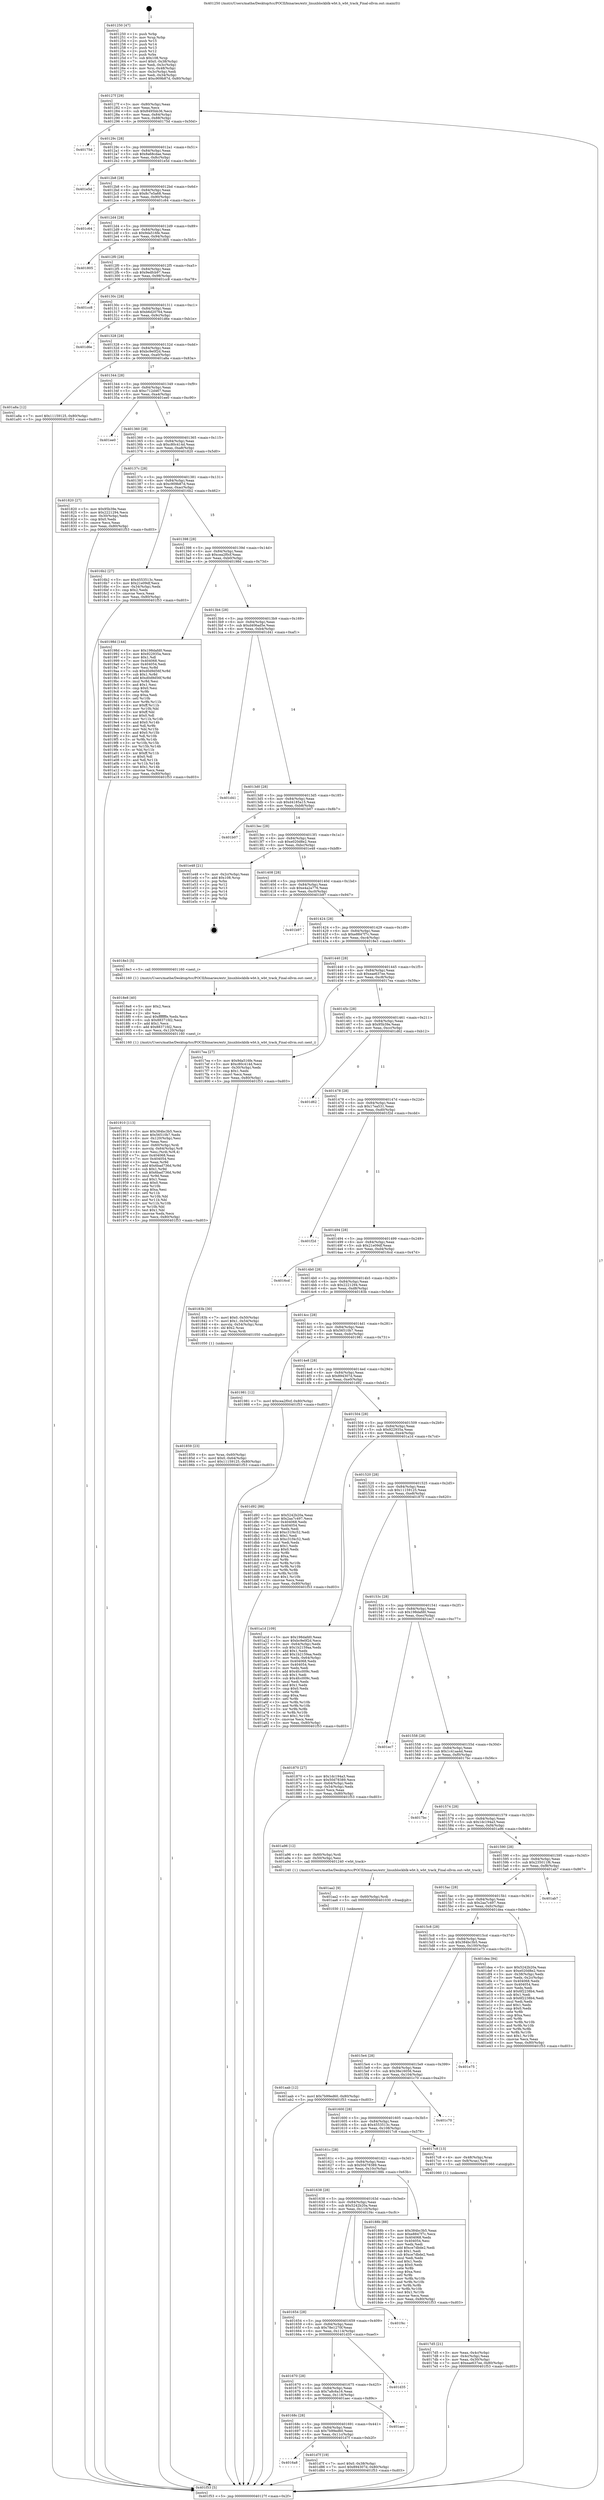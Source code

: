 digraph "0x401250" {
  label = "0x401250 (/mnt/c/Users/mathe/Desktop/tcc/POCII/binaries/extr_linuxblockblk-wbt.h_wbt_track_Final-ollvm.out::main(0))"
  labelloc = "t"
  node[shape=record]

  Entry [label="",width=0.3,height=0.3,shape=circle,fillcolor=black,style=filled]
  "0x40127f" [label="{
     0x40127f [29]\l
     | [instrs]\l
     &nbsp;&nbsp;0x40127f \<+3\>: mov -0x80(%rbp),%eax\l
     &nbsp;&nbsp;0x401282 \<+2\>: mov %eax,%ecx\l
     &nbsp;&nbsp;0x401284 \<+6\>: sub $0x8495bb36,%ecx\l
     &nbsp;&nbsp;0x40128a \<+6\>: mov %eax,-0x84(%rbp)\l
     &nbsp;&nbsp;0x401290 \<+6\>: mov %ecx,-0x88(%rbp)\l
     &nbsp;&nbsp;0x401296 \<+6\>: je 000000000040175d \<main+0x50d\>\l
  }"]
  "0x40175d" [label="{
     0x40175d\l
  }", style=dashed]
  "0x40129c" [label="{
     0x40129c [28]\l
     | [instrs]\l
     &nbsp;&nbsp;0x40129c \<+5\>: jmp 00000000004012a1 \<main+0x51\>\l
     &nbsp;&nbsp;0x4012a1 \<+6\>: mov -0x84(%rbp),%eax\l
     &nbsp;&nbsp;0x4012a7 \<+5\>: sub $0x8a68cdae,%eax\l
     &nbsp;&nbsp;0x4012ac \<+6\>: mov %eax,-0x8c(%rbp)\l
     &nbsp;&nbsp;0x4012b2 \<+6\>: je 0000000000401e5d \<main+0xc0d\>\l
  }"]
  Exit [label="",width=0.3,height=0.3,shape=circle,fillcolor=black,style=filled,peripheries=2]
  "0x401e5d" [label="{
     0x401e5d\l
  }", style=dashed]
  "0x4012b8" [label="{
     0x4012b8 [28]\l
     | [instrs]\l
     &nbsp;&nbsp;0x4012b8 \<+5\>: jmp 00000000004012bd \<main+0x6d\>\l
     &nbsp;&nbsp;0x4012bd \<+6\>: mov -0x84(%rbp),%eax\l
     &nbsp;&nbsp;0x4012c3 \<+5\>: sub $0x8c7e5a68,%eax\l
     &nbsp;&nbsp;0x4012c8 \<+6\>: mov %eax,-0x90(%rbp)\l
     &nbsp;&nbsp;0x4012ce \<+6\>: je 0000000000401c64 \<main+0xa14\>\l
  }"]
  "0x4016a8" [label="{
     0x4016a8\l
  }", style=dashed]
  "0x401c64" [label="{
     0x401c64\l
  }", style=dashed]
  "0x4012d4" [label="{
     0x4012d4 [28]\l
     | [instrs]\l
     &nbsp;&nbsp;0x4012d4 \<+5\>: jmp 00000000004012d9 \<main+0x89\>\l
     &nbsp;&nbsp;0x4012d9 \<+6\>: mov -0x84(%rbp),%eax\l
     &nbsp;&nbsp;0x4012df \<+5\>: sub $0x9da516fe,%eax\l
     &nbsp;&nbsp;0x4012e4 \<+6\>: mov %eax,-0x94(%rbp)\l
     &nbsp;&nbsp;0x4012ea \<+6\>: je 0000000000401805 \<main+0x5b5\>\l
  }"]
  "0x401d7f" [label="{
     0x401d7f [19]\l
     | [instrs]\l
     &nbsp;&nbsp;0x401d7f \<+7\>: movl $0x0,-0x38(%rbp)\l
     &nbsp;&nbsp;0x401d86 \<+7\>: movl $0x894307d,-0x80(%rbp)\l
     &nbsp;&nbsp;0x401d8d \<+5\>: jmp 0000000000401f53 \<main+0xd03\>\l
  }"]
  "0x401805" [label="{
     0x401805\l
  }", style=dashed]
  "0x4012f0" [label="{
     0x4012f0 [28]\l
     | [instrs]\l
     &nbsp;&nbsp;0x4012f0 \<+5\>: jmp 00000000004012f5 \<main+0xa5\>\l
     &nbsp;&nbsp;0x4012f5 \<+6\>: mov -0x84(%rbp),%eax\l
     &nbsp;&nbsp;0x4012fb \<+5\>: sub $0x9edfcb97,%eax\l
     &nbsp;&nbsp;0x401300 \<+6\>: mov %eax,-0x98(%rbp)\l
     &nbsp;&nbsp;0x401306 \<+6\>: je 0000000000401cc8 \<main+0xa78\>\l
  }"]
  "0x40168c" [label="{
     0x40168c [28]\l
     | [instrs]\l
     &nbsp;&nbsp;0x40168c \<+5\>: jmp 0000000000401691 \<main+0x441\>\l
     &nbsp;&nbsp;0x401691 \<+6\>: mov -0x84(%rbp),%eax\l
     &nbsp;&nbsp;0x401697 \<+5\>: sub $0x7b99ed60,%eax\l
     &nbsp;&nbsp;0x40169c \<+6\>: mov %eax,-0x11c(%rbp)\l
     &nbsp;&nbsp;0x4016a2 \<+6\>: je 0000000000401d7f \<main+0xb2f\>\l
  }"]
  "0x401cc8" [label="{
     0x401cc8\l
  }", style=dashed]
  "0x40130c" [label="{
     0x40130c [28]\l
     | [instrs]\l
     &nbsp;&nbsp;0x40130c \<+5\>: jmp 0000000000401311 \<main+0xc1\>\l
     &nbsp;&nbsp;0x401311 \<+6\>: mov -0x84(%rbp),%eax\l
     &nbsp;&nbsp;0x401317 \<+5\>: sub $0xb6d20764,%eax\l
     &nbsp;&nbsp;0x40131c \<+6\>: mov %eax,-0x9c(%rbp)\l
     &nbsp;&nbsp;0x401322 \<+6\>: je 0000000000401d6e \<main+0xb1e\>\l
  }"]
  "0x401aec" [label="{
     0x401aec\l
  }", style=dashed]
  "0x401d6e" [label="{
     0x401d6e\l
  }", style=dashed]
  "0x401328" [label="{
     0x401328 [28]\l
     | [instrs]\l
     &nbsp;&nbsp;0x401328 \<+5\>: jmp 000000000040132d \<main+0xdd\>\l
     &nbsp;&nbsp;0x40132d \<+6\>: mov -0x84(%rbp),%eax\l
     &nbsp;&nbsp;0x401333 \<+5\>: sub $0xbc9e0f2d,%eax\l
     &nbsp;&nbsp;0x401338 \<+6\>: mov %eax,-0xa0(%rbp)\l
     &nbsp;&nbsp;0x40133e \<+6\>: je 0000000000401a8a \<main+0x83a\>\l
  }"]
  "0x401670" [label="{
     0x401670 [28]\l
     | [instrs]\l
     &nbsp;&nbsp;0x401670 \<+5\>: jmp 0000000000401675 \<main+0x425\>\l
     &nbsp;&nbsp;0x401675 \<+6\>: mov -0x84(%rbp),%eax\l
     &nbsp;&nbsp;0x40167b \<+5\>: sub $0x7a8c6a16,%eax\l
     &nbsp;&nbsp;0x401680 \<+6\>: mov %eax,-0x118(%rbp)\l
     &nbsp;&nbsp;0x401686 \<+6\>: je 0000000000401aec \<main+0x89c\>\l
  }"]
  "0x401a8a" [label="{
     0x401a8a [12]\l
     | [instrs]\l
     &nbsp;&nbsp;0x401a8a \<+7\>: movl $0x11159125,-0x80(%rbp)\l
     &nbsp;&nbsp;0x401a91 \<+5\>: jmp 0000000000401f53 \<main+0xd03\>\l
  }"]
  "0x401344" [label="{
     0x401344 [28]\l
     | [instrs]\l
     &nbsp;&nbsp;0x401344 \<+5\>: jmp 0000000000401349 \<main+0xf9\>\l
     &nbsp;&nbsp;0x401349 \<+6\>: mov -0x84(%rbp),%eax\l
     &nbsp;&nbsp;0x40134f \<+5\>: sub $0xc712d467,%eax\l
     &nbsp;&nbsp;0x401354 \<+6\>: mov %eax,-0xa4(%rbp)\l
     &nbsp;&nbsp;0x40135a \<+6\>: je 0000000000401ee0 \<main+0xc90\>\l
  }"]
  "0x401d35" [label="{
     0x401d35\l
  }", style=dashed]
  "0x401ee0" [label="{
     0x401ee0\l
  }", style=dashed]
  "0x401360" [label="{
     0x401360 [28]\l
     | [instrs]\l
     &nbsp;&nbsp;0x401360 \<+5\>: jmp 0000000000401365 \<main+0x115\>\l
     &nbsp;&nbsp;0x401365 \<+6\>: mov -0x84(%rbp),%eax\l
     &nbsp;&nbsp;0x40136b \<+5\>: sub $0xc80c414d,%eax\l
     &nbsp;&nbsp;0x401370 \<+6\>: mov %eax,-0xa8(%rbp)\l
     &nbsp;&nbsp;0x401376 \<+6\>: je 0000000000401820 \<main+0x5d0\>\l
  }"]
  "0x401654" [label="{
     0x401654 [28]\l
     | [instrs]\l
     &nbsp;&nbsp;0x401654 \<+5\>: jmp 0000000000401659 \<main+0x409\>\l
     &nbsp;&nbsp;0x401659 \<+6\>: mov -0x84(%rbp),%eax\l
     &nbsp;&nbsp;0x40165f \<+5\>: sub $0x78e1270f,%eax\l
     &nbsp;&nbsp;0x401664 \<+6\>: mov %eax,-0x114(%rbp)\l
     &nbsp;&nbsp;0x40166a \<+6\>: je 0000000000401d35 \<main+0xae5\>\l
  }"]
  "0x401820" [label="{
     0x401820 [27]\l
     | [instrs]\l
     &nbsp;&nbsp;0x401820 \<+5\>: mov $0x95b39e,%eax\l
     &nbsp;&nbsp;0x401825 \<+5\>: mov $0x2221294,%ecx\l
     &nbsp;&nbsp;0x40182a \<+3\>: mov -0x30(%rbp),%edx\l
     &nbsp;&nbsp;0x40182d \<+3\>: cmp $0x0,%edx\l
     &nbsp;&nbsp;0x401830 \<+3\>: cmove %ecx,%eax\l
     &nbsp;&nbsp;0x401833 \<+3\>: mov %eax,-0x80(%rbp)\l
     &nbsp;&nbsp;0x401836 \<+5\>: jmp 0000000000401f53 \<main+0xd03\>\l
  }"]
  "0x40137c" [label="{
     0x40137c [28]\l
     | [instrs]\l
     &nbsp;&nbsp;0x40137c \<+5\>: jmp 0000000000401381 \<main+0x131\>\l
     &nbsp;&nbsp;0x401381 \<+6\>: mov -0x84(%rbp),%eax\l
     &nbsp;&nbsp;0x401387 \<+5\>: sub $0xc909b87d,%eax\l
     &nbsp;&nbsp;0x40138c \<+6\>: mov %eax,-0xac(%rbp)\l
     &nbsp;&nbsp;0x401392 \<+6\>: je 00000000004016b2 \<main+0x462\>\l
  }"]
  "0x401f4c" [label="{
     0x401f4c\l
  }", style=dashed]
  "0x4016b2" [label="{
     0x4016b2 [27]\l
     | [instrs]\l
     &nbsp;&nbsp;0x4016b2 \<+5\>: mov $0x4553513c,%eax\l
     &nbsp;&nbsp;0x4016b7 \<+5\>: mov $0x21e09df,%ecx\l
     &nbsp;&nbsp;0x4016bc \<+3\>: mov -0x34(%rbp),%edx\l
     &nbsp;&nbsp;0x4016bf \<+3\>: cmp $0x2,%edx\l
     &nbsp;&nbsp;0x4016c2 \<+3\>: cmovne %ecx,%eax\l
     &nbsp;&nbsp;0x4016c5 \<+3\>: mov %eax,-0x80(%rbp)\l
     &nbsp;&nbsp;0x4016c8 \<+5\>: jmp 0000000000401f53 \<main+0xd03\>\l
  }"]
  "0x401398" [label="{
     0x401398 [28]\l
     | [instrs]\l
     &nbsp;&nbsp;0x401398 \<+5\>: jmp 000000000040139d \<main+0x14d\>\l
     &nbsp;&nbsp;0x40139d \<+6\>: mov -0x84(%rbp),%eax\l
     &nbsp;&nbsp;0x4013a3 \<+5\>: sub $0xcea2f0cf,%eax\l
     &nbsp;&nbsp;0x4013a8 \<+6\>: mov %eax,-0xb0(%rbp)\l
     &nbsp;&nbsp;0x4013ae \<+6\>: je 000000000040198d \<main+0x73d\>\l
  }"]
  "0x401f53" [label="{
     0x401f53 [5]\l
     | [instrs]\l
     &nbsp;&nbsp;0x401f53 \<+5\>: jmp 000000000040127f \<main+0x2f\>\l
  }"]
  "0x401250" [label="{
     0x401250 [47]\l
     | [instrs]\l
     &nbsp;&nbsp;0x401250 \<+1\>: push %rbp\l
     &nbsp;&nbsp;0x401251 \<+3\>: mov %rsp,%rbp\l
     &nbsp;&nbsp;0x401254 \<+2\>: push %r15\l
     &nbsp;&nbsp;0x401256 \<+2\>: push %r14\l
     &nbsp;&nbsp;0x401258 \<+2\>: push %r13\l
     &nbsp;&nbsp;0x40125a \<+2\>: push %r12\l
     &nbsp;&nbsp;0x40125c \<+1\>: push %rbx\l
     &nbsp;&nbsp;0x40125d \<+7\>: sub $0x108,%rsp\l
     &nbsp;&nbsp;0x401264 \<+7\>: movl $0x0,-0x38(%rbp)\l
     &nbsp;&nbsp;0x40126b \<+3\>: mov %edi,-0x3c(%rbp)\l
     &nbsp;&nbsp;0x40126e \<+4\>: mov %rsi,-0x48(%rbp)\l
     &nbsp;&nbsp;0x401272 \<+3\>: mov -0x3c(%rbp),%edi\l
     &nbsp;&nbsp;0x401275 \<+3\>: mov %edi,-0x34(%rbp)\l
     &nbsp;&nbsp;0x401278 \<+7\>: movl $0xc909b87d,-0x80(%rbp)\l
  }"]
  "0x401aab" [label="{
     0x401aab [12]\l
     | [instrs]\l
     &nbsp;&nbsp;0x401aab \<+7\>: movl $0x7b99ed60,-0x80(%rbp)\l
     &nbsp;&nbsp;0x401ab2 \<+5\>: jmp 0000000000401f53 \<main+0xd03\>\l
  }"]
  "0x40198d" [label="{
     0x40198d [144]\l
     | [instrs]\l
     &nbsp;&nbsp;0x40198d \<+5\>: mov $0x198dafd0,%eax\l
     &nbsp;&nbsp;0x401992 \<+5\>: mov $0x922935a,%ecx\l
     &nbsp;&nbsp;0x401997 \<+2\>: mov $0x1,%dl\l
     &nbsp;&nbsp;0x401999 \<+7\>: mov 0x404068,%esi\l
     &nbsp;&nbsp;0x4019a0 \<+7\>: mov 0x404054,%edi\l
     &nbsp;&nbsp;0x4019a7 \<+3\>: mov %esi,%r8d\l
     &nbsp;&nbsp;0x4019aa \<+7\>: sub $0xd0d9d56f,%r8d\l
     &nbsp;&nbsp;0x4019b1 \<+4\>: sub $0x1,%r8d\l
     &nbsp;&nbsp;0x4019b5 \<+7\>: add $0xd0d9d56f,%r8d\l
     &nbsp;&nbsp;0x4019bc \<+4\>: imul %r8d,%esi\l
     &nbsp;&nbsp;0x4019c0 \<+3\>: and $0x1,%esi\l
     &nbsp;&nbsp;0x4019c3 \<+3\>: cmp $0x0,%esi\l
     &nbsp;&nbsp;0x4019c6 \<+4\>: sete %r9b\l
     &nbsp;&nbsp;0x4019ca \<+3\>: cmp $0xa,%edi\l
     &nbsp;&nbsp;0x4019cd \<+4\>: setl %r10b\l
     &nbsp;&nbsp;0x4019d1 \<+3\>: mov %r9b,%r11b\l
     &nbsp;&nbsp;0x4019d4 \<+4\>: xor $0xff,%r11b\l
     &nbsp;&nbsp;0x4019d8 \<+3\>: mov %r10b,%bl\l
     &nbsp;&nbsp;0x4019db \<+3\>: xor $0xff,%bl\l
     &nbsp;&nbsp;0x4019de \<+3\>: xor $0x0,%dl\l
     &nbsp;&nbsp;0x4019e1 \<+3\>: mov %r11b,%r14b\l
     &nbsp;&nbsp;0x4019e4 \<+4\>: and $0x0,%r14b\l
     &nbsp;&nbsp;0x4019e8 \<+3\>: and %dl,%r9b\l
     &nbsp;&nbsp;0x4019eb \<+3\>: mov %bl,%r15b\l
     &nbsp;&nbsp;0x4019ee \<+4\>: and $0x0,%r15b\l
     &nbsp;&nbsp;0x4019f2 \<+3\>: and %dl,%r10b\l
     &nbsp;&nbsp;0x4019f5 \<+3\>: or %r9b,%r14b\l
     &nbsp;&nbsp;0x4019f8 \<+3\>: or %r10b,%r15b\l
     &nbsp;&nbsp;0x4019fb \<+3\>: xor %r15b,%r14b\l
     &nbsp;&nbsp;0x4019fe \<+3\>: or %bl,%r11b\l
     &nbsp;&nbsp;0x401a01 \<+4\>: xor $0xff,%r11b\l
     &nbsp;&nbsp;0x401a05 \<+3\>: or $0x0,%dl\l
     &nbsp;&nbsp;0x401a08 \<+3\>: and %dl,%r11b\l
     &nbsp;&nbsp;0x401a0b \<+3\>: or %r11b,%r14b\l
     &nbsp;&nbsp;0x401a0e \<+4\>: test $0x1,%r14b\l
     &nbsp;&nbsp;0x401a12 \<+3\>: cmovne %ecx,%eax\l
     &nbsp;&nbsp;0x401a15 \<+3\>: mov %eax,-0x80(%rbp)\l
     &nbsp;&nbsp;0x401a18 \<+5\>: jmp 0000000000401f53 \<main+0xd03\>\l
  }"]
  "0x4013b4" [label="{
     0x4013b4 [28]\l
     | [instrs]\l
     &nbsp;&nbsp;0x4013b4 \<+5\>: jmp 00000000004013b9 \<main+0x169\>\l
     &nbsp;&nbsp;0x4013b9 \<+6\>: mov -0x84(%rbp),%eax\l
     &nbsp;&nbsp;0x4013bf \<+5\>: sub $0xd406ad5e,%eax\l
     &nbsp;&nbsp;0x4013c4 \<+6\>: mov %eax,-0xb4(%rbp)\l
     &nbsp;&nbsp;0x4013ca \<+6\>: je 0000000000401d41 \<main+0xaf1\>\l
  }"]
  "0x401aa2" [label="{
     0x401aa2 [9]\l
     | [instrs]\l
     &nbsp;&nbsp;0x401aa2 \<+4\>: mov -0x60(%rbp),%rdi\l
     &nbsp;&nbsp;0x401aa6 \<+5\>: call 0000000000401030 \<free@plt\>\l
     | [calls]\l
     &nbsp;&nbsp;0x401030 \{1\} (unknown)\l
  }"]
  "0x401d41" [label="{
     0x401d41\l
  }", style=dashed]
  "0x4013d0" [label="{
     0x4013d0 [28]\l
     | [instrs]\l
     &nbsp;&nbsp;0x4013d0 \<+5\>: jmp 00000000004013d5 \<main+0x185\>\l
     &nbsp;&nbsp;0x4013d5 \<+6\>: mov -0x84(%rbp),%eax\l
     &nbsp;&nbsp;0x4013db \<+5\>: sub $0xd4185a15,%eax\l
     &nbsp;&nbsp;0x4013e0 \<+6\>: mov %eax,-0xb8(%rbp)\l
     &nbsp;&nbsp;0x4013e6 \<+6\>: je 0000000000401b07 \<main+0x8b7\>\l
  }"]
  "0x401910" [label="{
     0x401910 [113]\l
     | [instrs]\l
     &nbsp;&nbsp;0x401910 \<+5\>: mov $0x384bc3b5,%ecx\l
     &nbsp;&nbsp;0x401915 \<+5\>: mov $0x56510b7,%edx\l
     &nbsp;&nbsp;0x40191a \<+6\>: mov -0x120(%rbp),%esi\l
     &nbsp;&nbsp;0x401920 \<+3\>: imul %eax,%esi\l
     &nbsp;&nbsp;0x401923 \<+4\>: mov -0x60(%rbp),%rdi\l
     &nbsp;&nbsp;0x401927 \<+4\>: movslq -0x64(%rbp),%r8\l
     &nbsp;&nbsp;0x40192b \<+4\>: mov %esi,(%rdi,%r8,4)\l
     &nbsp;&nbsp;0x40192f \<+7\>: mov 0x404068,%eax\l
     &nbsp;&nbsp;0x401936 \<+7\>: mov 0x404054,%esi\l
     &nbsp;&nbsp;0x40193d \<+3\>: mov %eax,%r9d\l
     &nbsp;&nbsp;0x401940 \<+7\>: add $0x6bad736d,%r9d\l
     &nbsp;&nbsp;0x401947 \<+4\>: sub $0x1,%r9d\l
     &nbsp;&nbsp;0x40194b \<+7\>: sub $0x6bad736d,%r9d\l
     &nbsp;&nbsp;0x401952 \<+4\>: imul %r9d,%eax\l
     &nbsp;&nbsp;0x401956 \<+3\>: and $0x1,%eax\l
     &nbsp;&nbsp;0x401959 \<+3\>: cmp $0x0,%eax\l
     &nbsp;&nbsp;0x40195c \<+4\>: sete %r10b\l
     &nbsp;&nbsp;0x401960 \<+3\>: cmp $0xa,%esi\l
     &nbsp;&nbsp;0x401963 \<+4\>: setl %r11b\l
     &nbsp;&nbsp;0x401967 \<+3\>: mov %r10b,%bl\l
     &nbsp;&nbsp;0x40196a \<+3\>: and %r11b,%bl\l
     &nbsp;&nbsp;0x40196d \<+3\>: xor %r11b,%r10b\l
     &nbsp;&nbsp;0x401970 \<+3\>: or %r10b,%bl\l
     &nbsp;&nbsp;0x401973 \<+3\>: test $0x1,%bl\l
     &nbsp;&nbsp;0x401976 \<+3\>: cmovne %edx,%ecx\l
     &nbsp;&nbsp;0x401979 \<+3\>: mov %ecx,-0x80(%rbp)\l
     &nbsp;&nbsp;0x40197c \<+5\>: jmp 0000000000401f53 \<main+0xd03\>\l
  }"]
  "0x401b07" [label="{
     0x401b07\l
  }", style=dashed]
  "0x4013ec" [label="{
     0x4013ec [28]\l
     | [instrs]\l
     &nbsp;&nbsp;0x4013ec \<+5\>: jmp 00000000004013f1 \<main+0x1a1\>\l
     &nbsp;&nbsp;0x4013f1 \<+6\>: mov -0x84(%rbp),%eax\l
     &nbsp;&nbsp;0x4013f7 \<+5\>: sub $0xe020d8e2,%eax\l
     &nbsp;&nbsp;0x4013fc \<+6\>: mov %eax,-0xbc(%rbp)\l
     &nbsp;&nbsp;0x401402 \<+6\>: je 0000000000401e48 \<main+0xbf8\>\l
  }"]
  "0x4018e8" [label="{
     0x4018e8 [40]\l
     | [instrs]\l
     &nbsp;&nbsp;0x4018e8 \<+5\>: mov $0x2,%ecx\l
     &nbsp;&nbsp;0x4018ed \<+1\>: cltd\l
     &nbsp;&nbsp;0x4018ee \<+2\>: idiv %ecx\l
     &nbsp;&nbsp;0x4018f0 \<+6\>: imul $0xfffffffe,%edx,%ecx\l
     &nbsp;&nbsp;0x4018f6 \<+6\>: sub $0x88371fd2,%ecx\l
     &nbsp;&nbsp;0x4018fc \<+3\>: add $0x1,%ecx\l
     &nbsp;&nbsp;0x4018ff \<+6\>: add $0x88371fd2,%ecx\l
     &nbsp;&nbsp;0x401905 \<+6\>: mov %ecx,-0x120(%rbp)\l
     &nbsp;&nbsp;0x40190b \<+5\>: call 0000000000401160 \<next_i\>\l
     | [calls]\l
     &nbsp;&nbsp;0x401160 \{1\} (/mnt/c/Users/mathe/Desktop/tcc/POCII/binaries/extr_linuxblockblk-wbt.h_wbt_track_Final-ollvm.out::next_i)\l
  }"]
  "0x401e48" [label="{
     0x401e48 [21]\l
     | [instrs]\l
     &nbsp;&nbsp;0x401e48 \<+3\>: mov -0x2c(%rbp),%eax\l
     &nbsp;&nbsp;0x401e4b \<+7\>: add $0x108,%rsp\l
     &nbsp;&nbsp;0x401e52 \<+1\>: pop %rbx\l
     &nbsp;&nbsp;0x401e53 \<+2\>: pop %r12\l
     &nbsp;&nbsp;0x401e55 \<+2\>: pop %r13\l
     &nbsp;&nbsp;0x401e57 \<+2\>: pop %r14\l
     &nbsp;&nbsp;0x401e59 \<+2\>: pop %r15\l
     &nbsp;&nbsp;0x401e5b \<+1\>: pop %rbp\l
     &nbsp;&nbsp;0x401e5c \<+1\>: ret\l
  }"]
  "0x401408" [label="{
     0x401408 [28]\l
     | [instrs]\l
     &nbsp;&nbsp;0x401408 \<+5\>: jmp 000000000040140d \<main+0x1bd\>\l
     &nbsp;&nbsp;0x40140d \<+6\>: mov -0x84(%rbp),%eax\l
     &nbsp;&nbsp;0x401413 \<+5\>: sub $0xe4a2a776,%eax\l
     &nbsp;&nbsp;0x401418 \<+6\>: mov %eax,-0xc0(%rbp)\l
     &nbsp;&nbsp;0x40141e \<+6\>: je 0000000000401b97 \<main+0x947\>\l
  }"]
  "0x401638" [label="{
     0x401638 [28]\l
     | [instrs]\l
     &nbsp;&nbsp;0x401638 \<+5\>: jmp 000000000040163d \<main+0x3ed\>\l
     &nbsp;&nbsp;0x40163d \<+6\>: mov -0x84(%rbp),%eax\l
     &nbsp;&nbsp;0x401643 \<+5\>: sub $0x5242b20a,%eax\l
     &nbsp;&nbsp;0x401648 \<+6\>: mov %eax,-0x110(%rbp)\l
     &nbsp;&nbsp;0x40164e \<+6\>: je 0000000000401f4c \<main+0xcfc\>\l
  }"]
  "0x401b97" [label="{
     0x401b97\l
  }", style=dashed]
  "0x401424" [label="{
     0x401424 [28]\l
     | [instrs]\l
     &nbsp;&nbsp;0x401424 \<+5\>: jmp 0000000000401429 \<main+0x1d9\>\l
     &nbsp;&nbsp;0x401429 \<+6\>: mov -0x84(%rbp),%eax\l
     &nbsp;&nbsp;0x40142f \<+5\>: sub $0xe8847f7c,%eax\l
     &nbsp;&nbsp;0x401434 \<+6\>: mov %eax,-0xc4(%rbp)\l
     &nbsp;&nbsp;0x40143a \<+6\>: je 00000000004018e3 \<main+0x693\>\l
  }"]
  "0x40188b" [label="{
     0x40188b [88]\l
     | [instrs]\l
     &nbsp;&nbsp;0x40188b \<+5\>: mov $0x384bc3b5,%eax\l
     &nbsp;&nbsp;0x401890 \<+5\>: mov $0xe8847f7c,%ecx\l
     &nbsp;&nbsp;0x401895 \<+7\>: mov 0x404068,%edx\l
     &nbsp;&nbsp;0x40189c \<+7\>: mov 0x404054,%esi\l
     &nbsp;&nbsp;0x4018a3 \<+2\>: mov %edx,%edi\l
     &nbsp;&nbsp;0x4018a5 \<+6\>: add $0xce7dbde2,%edi\l
     &nbsp;&nbsp;0x4018ab \<+3\>: sub $0x1,%edi\l
     &nbsp;&nbsp;0x4018ae \<+6\>: sub $0xce7dbde2,%edi\l
     &nbsp;&nbsp;0x4018b4 \<+3\>: imul %edi,%edx\l
     &nbsp;&nbsp;0x4018b7 \<+3\>: and $0x1,%edx\l
     &nbsp;&nbsp;0x4018ba \<+3\>: cmp $0x0,%edx\l
     &nbsp;&nbsp;0x4018bd \<+4\>: sete %r8b\l
     &nbsp;&nbsp;0x4018c1 \<+3\>: cmp $0xa,%esi\l
     &nbsp;&nbsp;0x4018c4 \<+4\>: setl %r9b\l
     &nbsp;&nbsp;0x4018c8 \<+3\>: mov %r8b,%r10b\l
     &nbsp;&nbsp;0x4018cb \<+3\>: and %r9b,%r10b\l
     &nbsp;&nbsp;0x4018ce \<+3\>: xor %r9b,%r8b\l
     &nbsp;&nbsp;0x4018d1 \<+3\>: or %r8b,%r10b\l
     &nbsp;&nbsp;0x4018d4 \<+4\>: test $0x1,%r10b\l
     &nbsp;&nbsp;0x4018d8 \<+3\>: cmovne %ecx,%eax\l
     &nbsp;&nbsp;0x4018db \<+3\>: mov %eax,-0x80(%rbp)\l
     &nbsp;&nbsp;0x4018de \<+5\>: jmp 0000000000401f53 \<main+0xd03\>\l
  }"]
  "0x4018e3" [label="{
     0x4018e3 [5]\l
     | [instrs]\l
     &nbsp;&nbsp;0x4018e3 \<+5\>: call 0000000000401160 \<next_i\>\l
     | [calls]\l
     &nbsp;&nbsp;0x401160 \{1\} (/mnt/c/Users/mathe/Desktop/tcc/POCII/binaries/extr_linuxblockblk-wbt.h_wbt_track_Final-ollvm.out::next_i)\l
  }"]
  "0x401440" [label="{
     0x401440 [28]\l
     | [instrs]\l
     &nbsp;&nbsp;0x401440 \<+5\>: jmp 0000000000401445 \<main+0x1f5\>\l
     &nbsp;&nbsp;0x401445 \<+6\>: mov -0x84(%rbp),%eax\l
     &nbsp;&nbsp;0x40144b \<+5\>: sub $0xeae637ee,%eax\l
     &nbsp;&nbsp;0x401450 \<+6\>: mov %eax,-0xc8(%rbp)\l
     &nbsp;&nbsp;0x401456 \<+6\>: je 00000000004017ea \<main+0x59a\>\l
  }"]
  "0x401859" [label="{
     0x401859 [23]\l
     | [instrs]\l
     &nbsp;&nbsp;0x401859 \<+4\>: mov %rax,-0x60(%rbp)\l
     &nbsp;&nbsp;0x40185d \<+7\>: movl $0x0,-0x64(%rbp)\l
     &nbsp;&nbsp;0x401864 \<+7\>: movl $0x11159125,-0x80(%rbp)\l
     &nbsp;&nbsp;0x40186b \<+5\>: jmp 0000000000401f53 \<main+0xd03\>\l
  }"]
  "0x4017ea" [label="{
     0x4017ea [27]\l
     | [instrs]\l
     &nbsp;&nbsp;0x4017ea \<+5\>: mov $0x9da516fe,%eax\l
     &nbsp;&nbsp;0x4017ef \<+5\>: mov $0xc80c414d,%ecx\l
     &nbsp;&nbsp;0x4017f4 \<+3\>: mov -0x30(%rbp),%edx\l
     &nbsp;&nbsp;0x4017f7 \<+3\>: cmp $0x1,%edx\l
     &nbsp;&nbsp;0x4017fa \<+3\>: cmovl %ecx,%eax\l
     &nbsp;&nbsp;0x4017fd \<+3\>: mov %eax,-0x80(%rbp)\l
     &nbsp;&nbsp;0x401800 \<+5\>: jmp 0000000000401f53 \<main+0xd03\>\l
  }"]
  "0x40145c" [label="{
     0x40145c [28]\l
     | [instrs]\l
     &nbsp;&nbsp;0x40145c \<+5\>: jmp 0000000000401461 \<main+0x211\>\l
     &nbsp;&nbsp;0x401461 \<+6\>: mov -0x84(%rbp),%eax\l
     &nbsp;&nbsp;0x401467 \<+5\>: sub $0x95b39e,%eax\l
     &nbsp;&nbsp;0x40146c \<+6\>: mov %eax,-0xcc(%rbp)\l
     &nbsp;&nbsp;0x401472 \<+6\>: je 0000000000401d62 \<main+0xb12\>\l
  }"]
  "0x4017d5" [label="{
     0x4017d5 [21]\l
     | [instrs]\l
     &nbsp;&nbsp;0x4017d5 \<+3\>: mov %eax,-0x4c(%rbp)\l
     &nbsp;&nbsp;0x4017d8 \<+3\>: mov -0x4c(%rbp),%eax\l
     &nbsp;&nbsp;0x4017db \<+3\>: mov %eax,-0x30(%rbp)\l
     &nbsp;&nbsp;0x4017de \<+7\>: movl $0xeae637ee,-0x80(%rbp)\l
     &nbsp;&nbsp;0x4017e5 \<+5\>: jmp 0000000000401f53 \<main+0xd03\>\l
  }"]
  "0x401d62" [label="{
     0x401d62\l
  }", style=dashed]
  "0x401478" [label="{
     0x401478 [28]\l
     | [instrs]\l
     &nbsp;&nbsp;0x401478 \<+5\>: jmp 000000000040147d \<main+0x22d\>\l
     &nbsp;&nbsp;0x40147d \<+6\>: mov -0x84(%rbp),%eax\l
     &nbsp;&nbsp;0x401483 \<+5\>: sub $0x17ea531,%eax\l
     &nbsp;&nbsp;0x401488 \<+6\>: mov %eax,-0xd0(%rbp)\l
     &nbsp;&nbsp;0x40148e \<+6\>: je 0000000000401f2d \<main+0xcdd\>\l
  }"]
  "0x40161c" [label="{
     0x40161c [28]\l
     | [instrs]\l
     &nbsp;&nbsp;0x40161c \<+5\>: jmp 0000000000401621 \<main+0x3d1\>\l
     &nbsp;&nbsp;0x401621 \<+6\>: mov -0x84(%rbp),%eax\l
     &nbsp;&nbsp;0x401627 \<+5\>: sub $0x50d78389,%eax\l
     &nbsp;&nbsp;0x40162c \<+6\>: mov %eax,-0x10c(%rbp)\l
     &nbsp;&nbsp;0x401632 \<+6\>: je 000000000040188b \<main+0x63b\>\l
  }"]
  "0x401f2d" [label="{
     0x401f2d\l
  }", style=dashed]
  "0x401494" [label="{
     0x401494 [28]\l
     | [instrs]\l
     &nbsp;&nbsp;0x401494 \<+5\>: jmp 0000000000401499 \<main+0x249\>\l
     &nbsp;&nbsp;0x401499 \<+6\>: mov -0x84(%rbp),%eax\l
     &nbsp;&nbsp;0x40149f \<+5\>: sub $0x21e09df,%eax\l
     &nbsp;&nbsp;0x4014a4 \<+6\>: mov %eax,-0xd4(%rbp)\l
     &nbsp;&nbsp;0x4014aa \<+6\>: je 00000000004016cd \<main+0x47d\>\l
  }"]
  "0x4017c8" [label="{
     0x4017c8 [13]\l
     | [instrs]\l
     &nbsp;&nbsp;0x4017c8 \<+4\>: mov -0x48(%rbp),%rax\l
     &nbsp;&nbsp;0x4017cc \<+4\>: mov 0x8(%rax),%rdi\l
     &nbsp;&nbsp;0x4017d0 \<+5\>: call 0000000000401060 \<atoi@plt\>\l
     | [calls]\l
     &nbsp;&nbsp;0x401060 \{1\} (unknown)\l
  }"]
  "0x4016cd" [label="{
     0x4016cd\l
  }", style=dashed]
  "0x4014b0" [label="{
     0x4014b0 [28]\l
     | [instrs]\l
     &nbsp;&nbsp;0x4014b0 \<+5\>: jmp 00000000004014b5 \<main+0x265\>\l
     &nbsp;&nbsp;0x4014b5 \<+6\>: mov -0x84(%rbp),%eax\l
     &nbsp;&nbsp;0x4014bb \<+5\>: sub $0x2221294,%eax\l
     &nbsp;&nbsp;0x4014c0 \<+6\>: mov %eax,-0xd8(%rbp)\l
     &nbsp;&nbsp;0x4014c6 \<+6\>: je 000000000040183b \<main+0x5eb\>\l
  }"]
  "0x401600" [label="{
     0x401600 [28]\l
     | [instrs]\l
     &nbsp;&nbsp;0x401600 \<+5\>: jmp 0000000000401605 \<main+0x3b5\>\l
     &nbsp;&nbsp;0x401605 \<+6\>: mov -0x84(%rbp),%eax\l
     &nbsp;&nbsp;0x40160b \<+5\>: sub $0x4553513c,%eax\l
     &nbsp;&nbsp;0x401610 \<+6\>: mov %eax,-0x108(%rbp)\l
     &nbsp;&nbsp;0x401616 \<+6\>: je 00000000004017c8 \<main+0x578\>\l
  }"]
  "0x40183b" [label="{
     0x40183b [30]\l
     | [instrs]\l
     &nbsp;&nbsp;0x40183b \<+7\>: movl $0x0,-0x50(%rbp)\l
     &nbsp;&nbsp;0x401842 \<+7\>: movl $0x1,-0x54(%rbp)\l
     &nbsp;&nbsp;0x401849 \<+4\>: movslq -0x54(%rbp),%rax\l
     &nbsp;&nbsp;0x40184d \<+4\>: shl $0x2,%rax\l
     &nbsp;&nbsp;0x401851 \<+3\>: mov %rax,%rdi\l
     &nbsp;&nbsp;0x401854 \<+5\>: call 0000000000401050 \<malloc@plt\>\l
     | [calls]\l
     &nbsp;&nbsp;0x401050 \{1\} (unknown)\l
  }"]
  "0x4014cc" [label="{
     0x4014cc [28]\l
     | [instrs]\l
     &nbsp;&nbsp;0x4014cc \<+5\>: jmp 00000000004014d1 \<main+0x281\>\l
     &nbsp;&nbsp;0x4014d1 \<+6\>: mov -0x84(%rbp),%eax\l
     &nbsp;&nbsp;0x4014d7 \<+5\>: sub $0x56510b7,%eax\l
     &nbsp;&nbsp;0x4014dc \<+6\>: mov %eax,-0xdc(%rbp)\l
     &nbsp;&nbsp;0x4014e2 \<+6\>: je 0000000000401981 \<main+0x731\>\l
  }"]
  "0x401c70" [label="{
     0x401c70\l
  }", style=dashed]
  "0x401981" [label="{
     0x401981 [12]\l
     | [instrs]\l
     &nbsp;&nbsp;0x401981 \<+7\>: movl $0xcea2f0cf,-0x80(%rbp)\l
     &nbsp;&nbsp;0x401988 \<+5\>: jmp 0000000000401f53 \<main+0xd03\>\l
  }"]
  "0x4014e8" [label="{
     0x4014e8 [28]\l
     | [instrs]\l
     &nbsp;&nbsp;0x4014e8 \<+5\>: jmp 00000000004014ed \<main+0x29d\>\l
     &nbsp;&nbsp;0x4014ed \<+6\>: mov -0x84(%rbp),%eax\l
     &nbsp;&nbsp;0x4014f3 \<+5\>: sub $0x894307d,%eax\l
     &nbsp;&nbsp;0x4014f8 \<+6\>: mov %eax,-0xe0(%rbp)\l
     &nbsp;&nbsp;0x4014fe \<+6\>: je 0000000000401d92 \<main+0xb42\>\l
  }"]
  "0x4015e4" [label="{
     0x4015e4 [28]\l
     | [instrs]\l
     &nbsp;&nbsp;0x4015e4 \<+5\>: jmp 00000000004015e9 \<main+0x399\>\l
     &nbsp;&nbsp;0x4015e9 \<+6\>: mov -0x84(%rbp),%eax\l
     &nbsp;&nbsp;0x4015ef \<+5\>: sub $0x38e16056,%eax\l
     &nbsp;&nbsp;0x4015f4 \<+6\>: mov %eax,-0x104(%rbp)\l
     &nbsp;&nbsp;0x4015fa \<+6\>: je 0000000000401c70 \<main+0xa20\>\l
  }"]
  "0x401d92" [label="{
     0x401d92 [88]\l
     | [instrs]\l
     &nbsp;&nbsp;0x401d92 \<+5\>: mov $0x5242b20a,%eax\l
     &nbsp;&nbsp;0x401d97 \<+5\>: mov $0x2aa7c497,%ecx\l
     &nbsp;&nbsp;0x401d9c \<+7\>: mov 0x404068,%edx\l
     &nbsp;&nbsp;0x401da3 \<+7\>: mov 0x404054,%esi\l
     &nbsp;&nbsp;0x401daa \<+2\>: mov %edx,%edi\l
     &nbsp;&nbsp;0x401dac \<+6\>: add $0xc31f4c52,%edi\l
     &nbsp;&nbsp;0x401db2 \<+3\>: sub $0x1,%edi\l
     &nbsp;&nbsp;0x401db5 \<+6\>: sub $0xc31f4c52,%edi\l
     &nbsp;&nbsp;0x401dbb \<+3\>: imul %edi,%edx\l
     &nbsp;&nbsp;0x401dbe \<+3\>: and $0x1,%edx\l
     &nbsp;&nbsp;0x401dc1 \<+3\>: cmp $0x0,%edx\l
     &nbsp;&nbsp;0x401dc4 \<+4\>: sete %r8b\l
     &nbsp;&nbsp;0x401dc8 \<+3\>: cmp $0xa,%esi\l
     &nbsp;&nbsp;0x401dcb \<+4\>: setl %r9b\l
     &nbsp;&nbsp;0x401dcf \<+3\>: mov %r8b,%r10b\l
     &nbsp;&nbsp;0x401dd2 \<+3\>: and %r9b,%r10b\l
     &nbsp;&nbsp;0x401dd5 \<+3\>: xor %r9b,%r8b\l
     &nbsp;&nbsp;0x401dd8 \<+3\>: or %r8b,%r10b\l
     &nbsp;&nbsp;0x401ddb \<+4\>: test $0x1,%r10b\l
     &nbsp;&nbsp;0x401ddf \<+3\>: cmovne %ecx,%eax\l
     &nbsp;&nbsp;0x401de2 \<+3\>: mov %eax,-0x80(%rbp)\l
     &nbsp;&nbsp;0x401de5 \<+5\>: jmp 0000000000401f53 \<main+0xd03\>\l
  }"]
  "0x401504" [label="{
     0x401504 [28]\l
     | [instrs]\l
     &nbsp;&nbsp;0x401504 \<+5\>: jmp 0000000000401509 \<main+0x2b9\>\l
     &nbsp;&nbsp;0x401509 \<+6\>: mov -0x84(%rbp),%eax\l
     &nbsp;&nbsp;0x40150f \<+5\>: sub $0x922935a,%eax\l
     &nbsp;&nbsp;0x401514 \<+6\>: mov %eax,-0xe4(%rbp)\l
     &nbsp;&nbsp;0x40151a \<+6\>: je 0000000000401a1d \<main+0x7cd\>\l
  }"]
  "0x401e75" [label="{
     0x401e75\l
  }", style=dashed]
  "0x401a1d" [label="{
     0x401a1d [109]\l
     | [instrs]\l
     &nbsp;&nbsp;0x401a1d \<+5\>: mov $0x198dafd0,%eax\l
     &nbsp;&nbsp;0x401a22 \<+5\>: mov $0xbc9e0f2d,%ecx\l
     &nbsp;&nbsp;0x401a27 \<+3\>: mov -0x64(%rbp),%edx\l
     &nbsp;&nbsp;0x401a2a \<+6\>: sub $0x1b2159aa,%edx\l
     &nbsp;&nbsp;0x401a30 \<+3\>: add $0x1,%edx\l
     &nbsp;&nbsp;0x401a33 \<+6\>: add $0x1b2159aa,%edx\l
     &nbsp;&nbsp;0x401a39 \<+3\>: mov %edx,-0x64(%rbp)\l
     &nbsp;&nbsp;0x401a3c \<+7\>: mov 0x404068,%edx\l
     &nbsp;&nbsp;0x401a43 \<+7\>: mov 0x404054,%esi\l
     &nbsp;&nbsp;0x401a4a \<+2\>: mov %edx,%edi\l
     &nbsp;&nbsp;0x401a4c \<+6\>: add $0x4fcc009c,%edi\l
     &nbsp;&nbsp;0x401a52 \<+3\>: sub $0x1,%edi\l
     &nbsp;&nbsp;0x401a55 \<+6\>: sub $0x4fcc009c,%edi\l
     &nbsp;&nbsp;0x401a5b \<+3\>: imul %edi,%edx\l
     &nbsp;&nbsp;0x401a5e \<+3\>: and $0x1,%edx\l
     &nbsp;&nbsp;0x401a61 \<+3\>: cmp $0x0,%edx\l
     &nbsp;&nbsp;0x401a64 \<+4\>: sete %r8b\l
     &nbsp;&nbsp;0x401a68 \<+3\>: cmp $0xa,%esi\l
     &nbsp;&nbsp;0x401a6b \<+4\>: setl %r9b\l
     &nbsp;&nbsp;0x401a6f \<+3\>: mov %r8b,%r10b\l
     &nbsp;&nbsp;0x401a72 \<+3\>: and %r9b,%r10b\l
     &nbsp;&nbsp;0x401a75 \<+3\>: xor %r9b,%r8b\l
     &nbsp;&nbsp;0x401a78 \<+3\>: or %r8b,%r10b\l
     &nbsp;&nbsp;0x401a7b \<+4\>: test $0x1,%r10b\l
     &nbsp;&nbsp;0x401a7f \<+3\>: cmovne %ecx,%eax\l
     &nbsp;&nbsp;0x401a82 \<+3\>: mov %eax,-0x80(%rbp)\l
     &nbsp;&nbsp;0x401a85 \<+5\>: jmp 0000000000401f53 \<main+0xd03\>\l
  }"]
  "0x401520" [label="{
     0x401520 [28]\l
     | [instrs]\l
     &nbsp;&nbsp;0x401520 \<+5\>: jmp 0000000000401525 \<main+0x2d5\>\l
     &nbsp;&nbsp;0x401525 \<+6\>: mov -0x84(%rbp),%eax\l
     &nbsp;&nbsp;0x40152b \<+5\>: sub $0x11159125,%eax\l
     &nbsp;&nbsp;0x401530 \<+6\>: mov %eax,-0xe8(%rbp)\l
     &nbsp;&nbsp;0x401536 \<+6\>: je 0000000000401870 \<main+0x620\>\l
  }"]
  "0x4015c8" [label="{
     0x4015c8 [28]\l
     | [instrs]\l
     &nbsp;&nbsp;0x4015c8 \<+5\>: jmp 00000000004015cd \<main+0x37d\>\l
     &nbsp;&nbsp;0x4015cd \<+6\>: mov -0x84(%rbp),%eax\l
     &nbsp;&nbsp;0x4015d3 \<+5\>: sub $0x384bc3b5,%eax\l
     &nbsp;&nbsp;0x4015d8 \<+6\>: mov %eax,-0x100(%rbp)\l
     &nbsp;&nbsp;0x4015de \<+6\>: je 0000000000401e75 \<main+0xc25\>\l
  }"]
  "0x401870" [label="{
     0x401870 [27]\l
     | [instrs]\l
     &nbsp;&nbsp;0x401870 \<+5\>: mov $0x1dc194a3,%eax\l
     &nbsp;&nbsp;0x401875 \<+5\>: mov $0x50d78389,%ecx\l
     &nbsp;&nbsp;0x40187a \<+3\>: mov -0x64(%rbp),%edx\l
     &nbsp;&nbsp;0x40187d \<+3\>: cmp -0x54(%rbp),%edx\l
     &nbsp;&nbsp;0x401880 \<+3\>: cmovl %ecx,%eax\l
     &nbsp;&nbsp;0x401883 \<+3\>: mov %eax,-0x80(%rbp)\l
     &nbsp;&nbsp;0x401886 \<+5\>: jmp 0000000000401f53 \<main+0xd03\>\l
  }"]
  "0x40153c" [label="{
     0x40153c [28]\l
     | [instrs]\l
     &nbsp;&nbsp;0x40153c \<+5\>: jmp 0000000000401541 \<main+0x2f1\>\l
     &nbsp;&nbsp;0x401541 \<+6\>: mov -0x84(%rbp),%eax\l
     &nbsp;&nbsp;0x401547 \<+5\>: sub $0x198dafd0,%eax\l
     &nbsp;&nbsp;0x40154c \<+6\>: mov %eax,-0xec(%rbp)\l
     &nbsp;&nbsp;0x401552 \<+6\>: je 0000000000401ec7 \<main+0xc77\>\l
  }"]
  "0x401dea" [label="{
     0x401dea [94]\l
     | [instrs]\l
     &nbsp;&nbsp;0x401dea \<+5\>: mov $0x5242b20a,%eax\l
     &nbsp;&nbsp;0x401def \<+5\>: mov $0xe020d8e2,%ecx\l
     &nbsp;&nbsp;0x401df4 \<+3\>: mov -0x38(%rbp),%edx\l
     &nbsp;&nbsp;0x401df7 \<+3\>: mov %edx,-0x2c(%rbp)\l
     &nbsp;&nbsp;0x401dfa \<+7\>: mov 0x404068,%edx\l
     &nbsp;&nbsp;0x401e01 \<+7\>: mov 0x404054,%esi\l
     &nbsp;&nbsp;0x401e08 \<+2\>: mov %edx,%edi\l
     &nbsp;&nbsp;0x401e0a \<+6\>: add $0x6f2238b4,%edi\l
     &nbsp;&nbsp;0x401e10 \<+3\>: sub $0x1,%edi\l
     &nbsp;&nbsp;0x401e13 \<+6\>: sub $0x6f2238b4,%edi\l
     &nbsp;&nbsp;0x401e19 \<+3\>: imul %edi,%edx\l
     &nbsp;&nbsp;0x401e1c \<+3\>: and $0x1,%edx\l
     &nbsp;&nbsp;0x401e1f \<+3\>: cmp $0x0,%edx\l
     &nbsp;&nbsp;0x401e22 \<+4\>: sete %r8b\l
     &nbsp;&nbsp;0x401e26 \<+3\>: cmp $0xa,%esi\l
     &nbsp;&nbsp;0x401e29 \<+4\>: setl %r9b\l
     &nbsp;&nbsp;0x401e2d \<+3\>: mov %r8b,%r10b\l
     &nbsp;&nbsp;0x401e30 \<+3\>: and %r9b,%r10b\l
     &nbsp;&nbsp;0x401e33 \<+3\>: xor %r9b,%r8b\l
     &nbsp;&nbsp;0x401e36 \<+3\>: or %r8b,%r10b\l
     &nbsp;&nbsp;0x401e39 \<+4\>: test $0x1,%r10b\l
     &nbsp;&nbsp;0x401e3d \<+3\>: cmovne %ecx,%eax\l
     &nbsp;&nbsp;0x401e40 \<+3\>: mov %eax,-0x80(%rbp)\l
     &nbsp;&nbsp;0x401e43 \<+5\>: jmp 0000000000401f53 \<main+0xd03\>\l
  }"]
  "0x401ec7" [label="{
     0x401ec7\l
  }", style=dashed]
  "0x401558" [label="{
     0x401558 [28]\l
     | [instrs]\l
     &nbsp;&nbsp;0x401558 \<+5\>: jmp 000000000040155d \<main+0x30d\>\l
     &nbsp;&nbsp;0x40155d \<+6\>: mov -0x84(%rbp),%eax\l
     &nbsp;&nbsp;0x401563 \<+5\>: sub $0x1c41aa4d,%eax\l
     &nbsp;&nbsp;0x401568 \<+6\>: mov %eax,-0xf0(%rbp)\l
     &nbsp;&nbsp;0x40156e \<+6\>: je 00000000004017bc \<main+0x56c\>\l
  }"]
  "0x4015ac" [label="{
     0x4015ac [28]\l
     | [instrs]\l
     &nbsp;&nbsp;0x4015ac \<+5\>: jmp 00000000004015b1 \<main+0x361\>\l
     &nbsp;&nbsp;0x4015b1 \<+6\>: mov -0x84(%rbp),%eax\l
     &nbsp;&nbsp;0x4015b7 \<+5\>: sub $0x2aa7c497,%eax\l
     &nbsp;&nbsp;0x4015bc \<+6\>: mov %eax,-0xfc(%rbp)\l
     &nbsp;&nbsp;0x4015c2 \<+6\>: je 0000000000401dea \<main+0xb9a\>\l
  }"]
  "0x4017bc" [label="{
     0x4017bc\l
  }", style=dashed]
  "0x401574" [label="{
     0x401574 [28]\l
     | [instrs]\l
     &nbsp;&nbsp;0x401574 \<+5\>: jmp 0000000000401579 \<main+0x329\>\l
     &nbsp;&nbsp;0x401579 \<+6\>: mov -0x84(%rbp),%eax\l
     &nbsp;&nbsp;0x40157f \<+5\>: sub $0x1dc194a3,%eax\l
     &nbsp;&nbsp;0x401584 \<+6\>: mov %eax,-0xf4(%rbp)\l
     &nbsp;&nbsp;0x40158a \<+6\>: je 0000000000401a96 \<main+0x846\>\l
  }"]
  "0x401ab7" [label="{
     0x401ab7\l
  }", style=dashed]
  "0x401a96" [label="{
     0x401a96 [12]\l
     | [instrs]\l
     &nbsp;&nbsp;0x401a96 \<+4\>: mov -0x60(%rbp),%rdi\l
     &nbsp;&nbsp;0x401a9a \<+3\>: mov -0x50(%rbp),%esi\l
     &nbsp;&nbsp;0x401a9d \<+5\>: call 0000000000401240 \<wbt_track\>\l
     | [calls]\l
     &nbsp;&nbsp;0x401240 \{1\} (/mnt/c/Users/mathe/Desktop/tcc/POCII/binaries/extr_linuxblockblk-wbt.h_wbt_track_Final-ollvm.out::wbt_track)\l
  }"]
  "0x401590" [label="{
     0x401590 [28]\l
     | [instrs]\l
     &nbsp;&nbsp;0x401590 \<+5\>: jmp 0000000000401595 \<main+0x345\>\l
     &nbsp;&nbsp;0x401595 \<+6\>: mov -0x84(%rbp),%eax\l
     &nbsp;&nbsp;0x40159b \<+5\>: sub $0x235011f6,%eax\l
     &nbsp;&nbsp;0x4015a0 \<+6\>: mov %eax,-0xf8(%rbp)\l
     &nbsp;&nbsp;0x4015a6 \<+6\>: je 0000000000401ab7 \<main+0x867\>\l
  }"]
  Entry -> "0x401250" [label=" 1"]
  "0x40127f" -> "0x40175d" [label=" 0"]
  "0x40127f" -> "0x40129c" [label=" 18"]
  "0x401e48" -> Exit [label=" 1"]
  "0x40129c" -> "0x401e5d" [label=" 0"]
  "0x40129c" -> "0x4012b8" [label=" 18"]
  "0x401dea" -> "0x401f53" [label=" 1"]
  "0x4012b8" -> "0x401c64" [label=" 0"]
  "0x4012b8" -> "0x4012d4" [label=" 18"]
  "0x401d92" -> "0x401f53" [label=" 1"]
  "0x4012d4" -> "0x401805" [label=" 0"]
  "0x4012d4" -> "0x4012f0" [label=" 18"]
  "0x401d7f" -> "0x401f53" [label=" 1"]
  "0x4012f0" -> "0x401cc8" [label=" 0"]
  "0x4012f0" -> "0x40130c" [label=" 18"]
  "0x40168c" -> "0x401d7f" [label=" 1"]
  "0x40130c" -> "0x401d6e" [label=" 0"]
  "0x40130c" -> "0x401328" [label=" 18"]
  "0x40168c" -> "0x4016a8" [label=" 0"]
  "0x401328" -> "0x401a8a" [label=" 1"]
  "0x401328" -> "0x401344" [label=" 17"]
  "0x401670" -> "0x401aec" [label=" 0"]
  "0x401344" -> "0x401ee0" [label=" 0"]
  "0x401344" -> "0x401360" [label=" 17"]
  "0x401670" -> "0x40168c" [label=" 1"]
  "0x401360" -> "0x401820" [label=" 1"]
  "0x401360" -> "0x40137c" [label=" 16"]
  "0x401654" -> "0x401d35" [label=" 0"]
  "0x40137c" -> "0x4016b2" [label=" 1"]
  "0x40137c" -> "0x401398" [label=" 15"]
  "0x4016b2" -> "0x401f53" [label=" 1"]
  "0x401250" -> "0x40127f" [label=" 1"]
  "0x401f53" -> "0x40127f" [label=" 17"]
  "0x401654" -> "0x401670" [label=" 1"]
  "0x401398" -> "0x40198d" [label=" 1"]
  "0x401398" -> "0x4013b4" [label=" 14"]
  "0x401638" -> "0x401f4c" [label=" 0"]
  "0x4013b4" -> "0x401d41" [label=" 0"]
  "0x4013b4" -> "0x4013d0" [label=" 14"]
  "0x401638" -> "0x401654" [label=" 1"]
  "0x4013d0" -> "0x401b07" [label=" 0"]
  "0x4013d0" -> "0x4013ec" [label=" 14"]
  "0x401aab" -> "0x401f53" [label=" 1"]
  "0x4013ec" -> "0x401e48" [label=" 1"]
  "0x4013ec" -> "0x401408" [label=" 13"]
  "0x401aa2" -> "0x401aab" [label=" 1"]
  "0x401408" -> "0x401b97" [label=" 0"]
  "0x401408" -> "0x401424" [label=" 13"]
  "0x401a96" -> "0x401aa2" [label=" 1"]
  "0x401424" -> "0x4018e3" [label=" 1"]
  "0x401424" -> "0x401440" [label=" 12"]
  "0x401a8a" -> "0x401f53" [label=" 1"]
  "0x401440" -> "0x4017ea" [label=" 1"]
  "0x401440" -> "0x40145c" [label=" 11"]
  "0x40198d" -> "0x401f53" [label=" 1"]
  "0x40145c" -> "0x401d62" [label=" 0"]
  "0x40145c" -> "0x401478" [label=" 11"]
  "0x401981" -> "0x401f53" [label=" 1"]
  "0x401478" -> "0x401f2d" [label=" 0"]
  "0x401478" -> "0x401494" [label=" 11"]
  "0x401910" -> "0x401f53" [label=" 1"]
  "0x401494" -> "0x4016cd" [label=" 0"]
  "0x401494" -> "0x4014b0" [label=" 11"]
  "0x4018e8" -> "0x401910" [label=" 1"]
  "0x4014b0" -> "0x40183b" [label=" 1"]
  "0x4014b0" -> "0x4014cc" [label=" 10"]
  "0x40188b" -> "0x401f53" [label=" 1"]
  "0x4014cc" -> "0x401981" [label=" 1"]
  "0x4014cc" -> "0x4014e8" [label=" 9"]
  "0x40161c" -> "0x401638" [label=" 1"]
  "0x4014e8" -> "0x401d92" [label=" 1"]
  "0x4014e8" -> "0x401504" [label=" 8"]
  "0x401a1d" -> "0x401f53" [label=" 1"]
  "0x401504" -> "0x401a1d" [label=" 1"]
  "0x401504" -> "0x401520" [label=" 7"]
  "0x401870" -> "0x401f53" [label=" 2"]
  "0x401520" -> "0x401870" [label=" 2"]
  "0x401520" -> "0x40153c" [label=" 5"]
  "0x40183b" -> "0x401859" [label=" 1"]
  "0x40153c" -> "0x401ec7" [label=" 0"]
  "0x40153c" -> "0x401558" [label=" 5"]
  "0x401820" -> "0x401f53" [label=" 1"]
  "0x401558" -> "0x4017bc" [label=" 0"]
  "0x401558" -> "0x401574" [label=" 5"]
  "0x4017d5" -> "0x401f53" [label=" 1"]
  "0x401574" -> "0x401a96" [label=" 1"]
  "0x401574" -> "0x401590" [label=" 4"]
  "0x4017c8" -> "0x4017d5" [label=" 1"]
  "0x401590" -> "0x401ab7" [label=" 0"]
  "0x401590" -> "0x4015ac" [label=" 4"]
  "0x4017ea" -> "0x401f53" [label=" 1"]
  "0x4015ac" -> "0x401dea" [label=" 1"]
  "0x4015ac" -> "0x4015c8" [label=" 3"]
  "0x401859" -> "0x401f53" [label=" 1"]
  "0x4015c8" -> "0x401e75" [label=" 0"]
  "0x4015c8" -> "0x4015e4" [label=" 3"]
  "0x40161c" -> "0x40188b" [label=" 1"]
  "0x4015e4" -> "0x401c70" [label=" 0"]
  "0x4015e4" -> "0x401600" [label=" 3"]
  "0x4018e3" -> "0x4018e8" [label=" 1"]
  "0x401600" -> "0x4017c8" [label=" 1"]
  "0x401600" -> "0x40161c" [label=" 2"]
}

